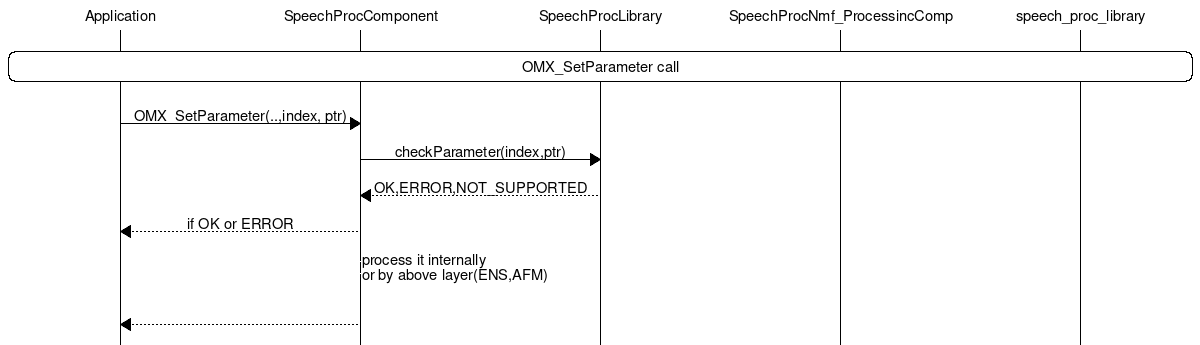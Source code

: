 msc {
		width=1200;
		Application,SpeechProcComponent,SpeechProcLibrary,SpeechProcNmf_ProcessincComp,speech_proc_library;
    |||;
		Application rbox speech_proc_library [label="OMX_SetParameter call"];
		|||;
		Application => SpeechProcComponent [label ="OMX_SetParameter(..,index, ptr)"];

		SpeechProcComponent => SpeechProcLibrary [label="checkParameter(index,ptr)"];
	  SpeechProcLibrary >> SpeechProcComponent [label="OK,ERROR,NOT_SUPPORTED"];
		SpeechProcComponent >> Application [label="if OK or ERROR"];
		SpeechProcComponent => SpeechProcComponent [label="process it internally\nor by above layer(ENS,AFM)", linecolor="white"];
		|||;

		SpeechProcComponent >> Application;
}